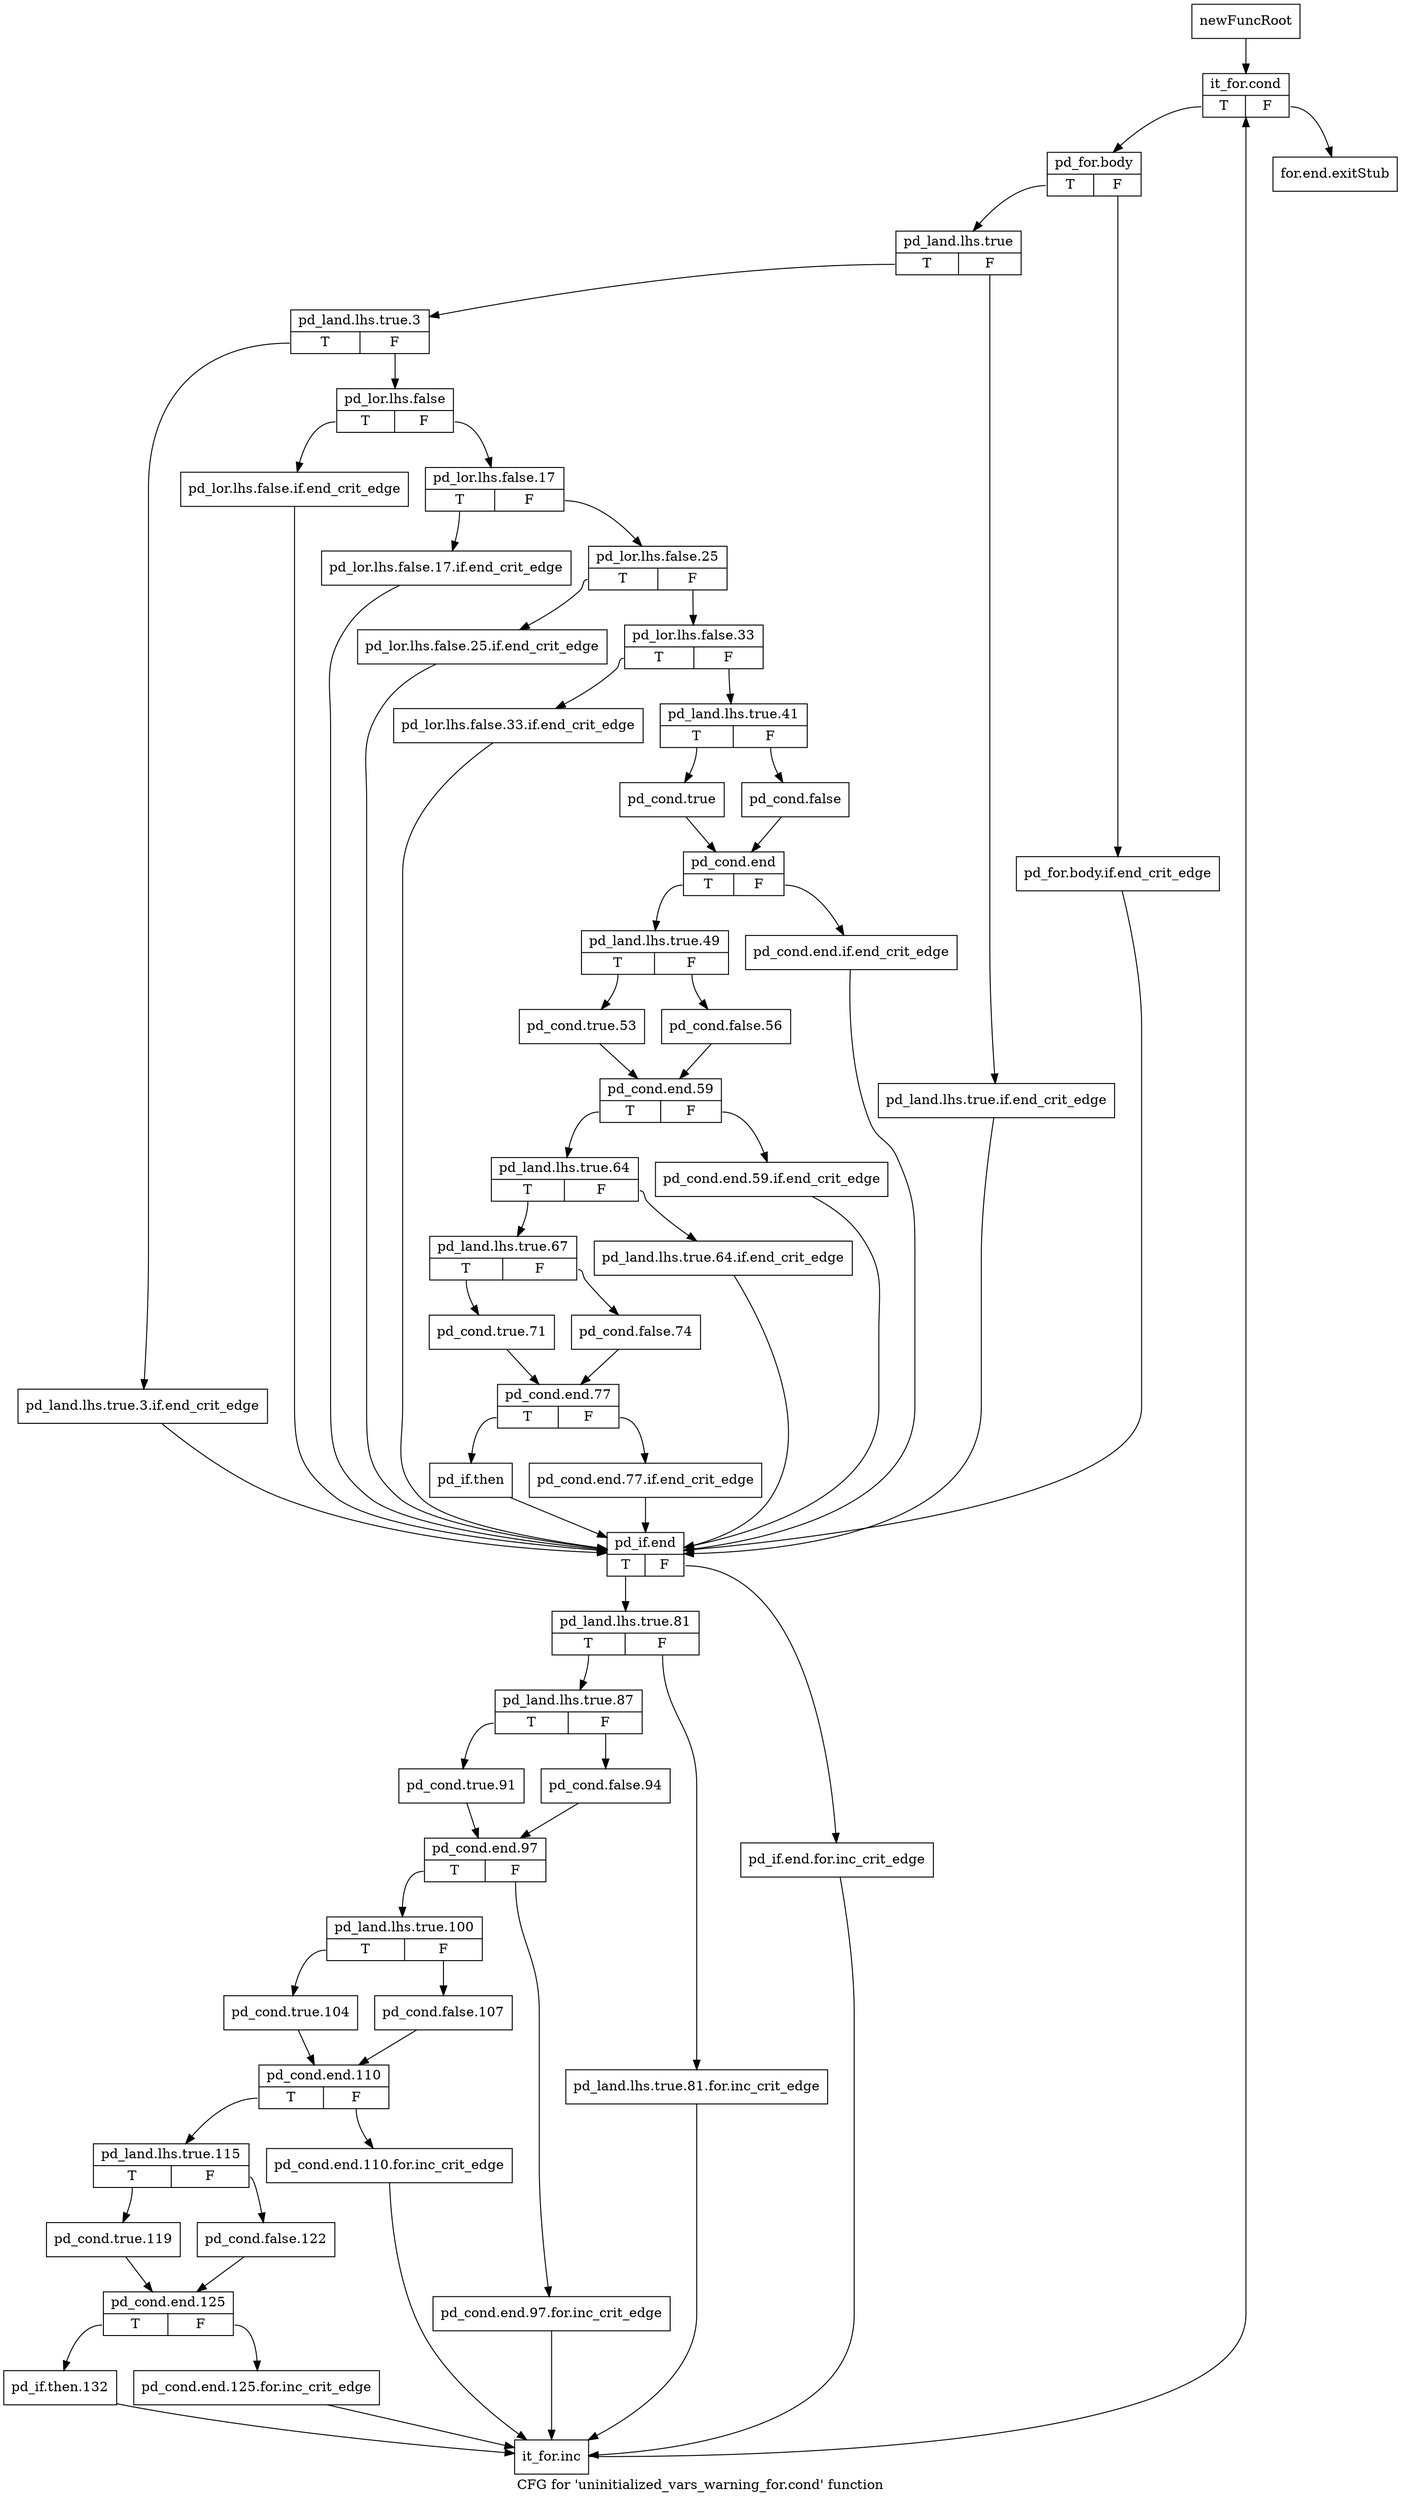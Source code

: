 digraph "CFG for 'uninitialized_vars_warning_for.cond' function" {
	label="CFG for 'uninitialized_vars_warning_for.cond' function";

	Node0xafe71a0 [shape=record,label="{newFuncRoot}"];
	Node0xafe71a0 -> Node0xb036360;
	Node0xb036310 [shape=record,label="{for.end.exitStub}"];
	Node0xb036360 [shape=record,label="{it_for.cond|{<s0>T|<s1>F}}"];
	Node0xb036360:s0 -> Node0xb0363b0;
	Node0xb036360:s1 -> Node0xb036310;
	Node0xb0363b0 [shape=record,label="{pd_for.body|{<s0>T|<s1>F}}"];
	Node0xb0363b0:s0 -> Node0xb036450;
	Node0xb0363b0:s1 -> Node0xb036400;
	Node0xb036400 [shape=record,label="{pd_for.body.if.end_crit_edge}"];
	Node0xb036400 -> Node0xb036db0;
	Node0xb036450 [shape=record,label="{pd_land.lhs.true|{<s0>T|<s1>F}}"];
	Node0xb036450:s0 -> Node0xb0364f0;
	Node0xb036450:s1 -> Node0xb0364a0;
	Node0xb0364a0 [shape=record,label="{pd_land.lhs.true.if.end_crit_edge}"];
	Node0xb0364a0 -> Node0xb036db0;
	Node0xb0364f0 [shape=record,label="{pd_land.lhs.true.3|{<s0>T|<s1>F}}"];
	Node0xb0364f0:s0 -> Node0xb036d60;
	Node0xb0364f0:s1 -> Node0xb036540;
	Node0xb036540 [shape=record,label="{pd_lor.lhs.false|{<s0>T|<s1>F}}"];
	Node0xb036540:s0 -> Node0xb036d10;
	Node0xb036540:s1 -> Node0xb036590;
	Node0xb036590 [shape=record,label="{pd_lor.lhs.false.17|{<s0>T|<s1>F}}"];
	Node0xb036590:s0 -> Node0xb036cc0;
	Node0xb036590:s1 -> Node0xb0365e0;
	Node0xb0365e0 [shape=record,label="{pd_lor.lhs.false.25|{<s0>T|<s1>F}}"];
	Node0xb0365e0:s0 -> Node0xb036c70;
	Node0xb0365e0:s1 -> Node0xb036630;
	Node0xb036630 [shape=record,label="{pd_lor.lhs.false.33|{<s0>T|<s1>F}}"];
	Node0xb036630:s0 -> Node0xb036c20;
	Node0xb036630:s1 -> Node0xb036680;
	Node0xb036680 [shape=record,label="{pd_land.lhs.true.41|{<s0>T|<s1>F}}"];
	Node0xb036680:s0 -> Node0xb036720;
	Node0xb036680:s1 -> Node0xb0366d0;
	Node0xb0366d0 [shape=record,label="{pd_cond.false}"];
	Node0xb0366d0 -> Node0xb036770;
	Node0xb036720 [shape=record,label="{pd_cond.true}"];
	Node0xb036720 -> Node0xb036770;
	Node0xb036770 [shape=record,label="{pd_cond.end|{<s0>T|<s1>F}}"];
	Node0xb036770:s0 -> Node0xb036810;
	Node0xb036770:s1 -> Node0xb0367c0;
	Node0xb0367c0 [shape=record,label="{pd_cond.end.if.end_crit_edge}"];
	Node0xb0367c0 -> Node0xb036db0;
	Node0xb036810 [shape=record,label="{pd_land.lhs.true.49|{<s0>T|<s1>F}}"];
	Node0xb036810:s0 -> Node0xb0368b0;
	Node0xb036810:s1 -> Node0xb036860;
	Node0xb036860 [shape=record,label="{pd_cond.false.56}"];
	Node0xb036860 -> Node0xb036900;
	Node0xb0368b0 [shape=record,label="{pd_cond.true.53}"];
	Node0xb0368b0 -> Node0xb036900;
	Node0xb036900 [shape=record,label="{pd_cond.end.59|{<s0>T|<s1>F}}"];
	Node0xb036900:s0 -> Node0xb0369a0;
	Node0xb036900:s1 -> Node0xb036950;
	Node0xb036950 [shape=record,label="{pd_cond.end.59.if.end_crit_edge}"];
	Node0xb036950 -> Node0xb036db0;
	Node0xb0369a0 [shape=record,label="{pd_land.lhs.true.64|{<s0>T|<s1>F}}"];
	Node0xb0369a0:s0 -> Node0xb036a40;
	Node0xb0369a0:s1 -> Node0xb0369f0;
	Node0xb0369f0 [shape=record,label="{pd_land.lhs.true.64.if.end_crit_edge}"];
	Node0xb0369f0 -> Node0xb036db0;
	Node0xb036a40 [shape=record,label="{pd_land.lhs.true.67|{<s0>T|<s1>F}}"];
	Node0xb036a40:s0 -> Node0xb036ae0;
	Node0xb036a40:s1 -> Node0xb036a90;
	Node0xb036a90 [shape=record,label="{pd_cond.false.74}"];
	Node0xb036a90 -> Node0xb036b30;
	Node0xb036ae0 [shape=record,label="{pd_cond.true.71}"];
	Node0xb036ae0 -> Node0xb036b30;
	Node0xb036b30 [shape=record,label="{pd_cond.end.77|{<s0>T|<s1>F}}"];
	Node0xb036b30:s0 -> Node0xb036bd0;
	Node0xb036b30:s1 -> Node0xb036b80;
	Node0xb036b80 [shape=record,label="{pd_cond.end.77.if.end_crit_edge}"];
	Node0xb036b80 -> Node0xb036db0;
	Node0xb036bd0 [shape=record,label="{pd_if.then}"];
	Node0xb036bd0 -> Node0xb036db0;
	Node0xb036c20 [shape=record,label="{pd_lor.lhs.false.33.if.end_crit_edge}"];
	Node0xb036c20 -> Node0xb036db0;
	Node0xb036c70 [shape=record,label="{pd_lor.lhs.false.25.if.end_crit_edge}"];
	Node0xb036c70 -> Node0xb036db0;
	Node0xb036cc0 [shape=record,label="{pd_lor.lhs.false.17.if.end_crit_edge}"];
	Node0xb036cc0 -> Node0xb036db0;
	Node0xb036d10 [shape=record,label="{pd_lor.lhs.false.if.end_crit_edge}"];
	Node0xb036d10 -> Node0xb036db0;
	Node0xb036d60 [shape=record,label="{pd_land.lhs.true.3.if.end_crit_edge}"];
	Node0xb036d60 -> Node0xb036db0;
	Node0xb036db0 [shape=record,label="{pd_if.end|{<s0>T|<s1>F}}"];
	Node0xb036db0:s0 -> Node0xb036e50;
	Node0xb036db0:s1 -> Node0xb036e00;
	Node0xb036e00 [shape=record,label="{pd_if.end.for.inc_crit_edge}"];
	Node0xb036e00 -> Node0xb0373f0;
	Node0xb036e50 [shape=record,label="{pd_land.lhs.true.81|{<s0>T|<s1>F}}"];
	Node0xb036e50:s0 -> Node0xb036ef0;
	Node0xb036e50:s1 -> Node0xb036ea0;
	Node0xb036ea0 [shape=record,label="{pd_land.lhs.true.81.for.inc_crit_edge}"];
	Node0xb036ea0 -> Node0xb0373f0;
	Node0xb036ef0 [shape=record,label="{pd_land.lhs.true.87|{<s0>T|<s1>F}}"];
	Node0xb036ef0:s0 -> Node0xb036f90;
	Node0xb036ef0:s1 -> Node0xb036f40;
	Node0xb036f40 [shape=record,label="{pd_cond.false.94}"];
	Node0xb036f40 -> Node0xb036fe0;
	Node0xb036f90 [shape=record,label="{pd_cond.true.91}"];
	Node0xb036f90 -> Node0xb036fe0;
	Node0xb036fe0 [shape=record,label="{pd_cond.end.97|{<s0>T|<s1>F}}"];
	Node0xb036fe0:s0 -> Node0xb037080;
	Node0xb036fe0:s1 -> Node0xb037030;
	Node0xb037030 [shape=record,label="{pd_cond.end.97.for.inc_crit_edge}"];
	Node0xb037030 -> Node0xb0373f0;
	Node0xb037080 [shape=record,label="{pd_land.lhs.true.100|{<s0>T|<s1>F}}"];
	Node0xb037080:s0 -> Node0xb037120;
	Node0xb037080:s1 -> Node0xb0370d0;
	Node0xb0370d0 [shape=record,label="{pd_cond.false.107}"];
	Node0xb0370d0 -> Node0xb037170;
	Node0xb037120 [shape=record,label="{pd_cond.true.104}"];
	Node0xb037120 -> Node0xb037170;
	Node0xb037170 [shape=record,label="{pd_cond.end.110|{<s0>T|<s1>F}}"];
	Node0xb037170:s0 -> Node0xb037210;
	Node0xb037170:s1 -> Node0xb0371c0;
	Node0xb0371c0 [shape=record,label="{pd_cond.end.110.for.inc_crit_edge}"];
	Node0xb0371c0 -> Node0xb0373f0;
	Node0xb037210 [shape=record,label="{pd_land.lhs.true.115|{<s0>T|<s1>F}}"];
	Node0xb037210:s0 -> Node0xb0372b0;
	Node0xb037210:s1 -> Node0xb037260;
	Node0xb037260 [shape=record,label="{pd_cond.false.122}"];
	Node0xb037260 -> Node0xb037300;
	Node0xb0372b0 [shape=record,label="{pd_cond.true.119}"];
	Node0xb0372b0 -> Node0xb037300;
	Node0xb037300 [shape=record,label="{pd_cond.end.125|{<s0>T|<s1>F}}"];
	Node0xb037300:s0 -> Node0xb0373a0;
	Node0xb037300:s1 -> Node0xb037350;
	Node0xb037350 [shape=record,label="{pd_cond.end.125.for.inc_crit_edge}"];
	Node0xb037350 -> Node0xb0373f0;
	Node0xb0373a0 [shape=record,label="{pd_if.then.132}"];
	Node0xb0373a0 -> Node0xb0373f0;
	Node0xb0373f0 [shape=record,label="{it_for.inc}"];
	Node0xb0373f0 -> Node0xb036360;
}
